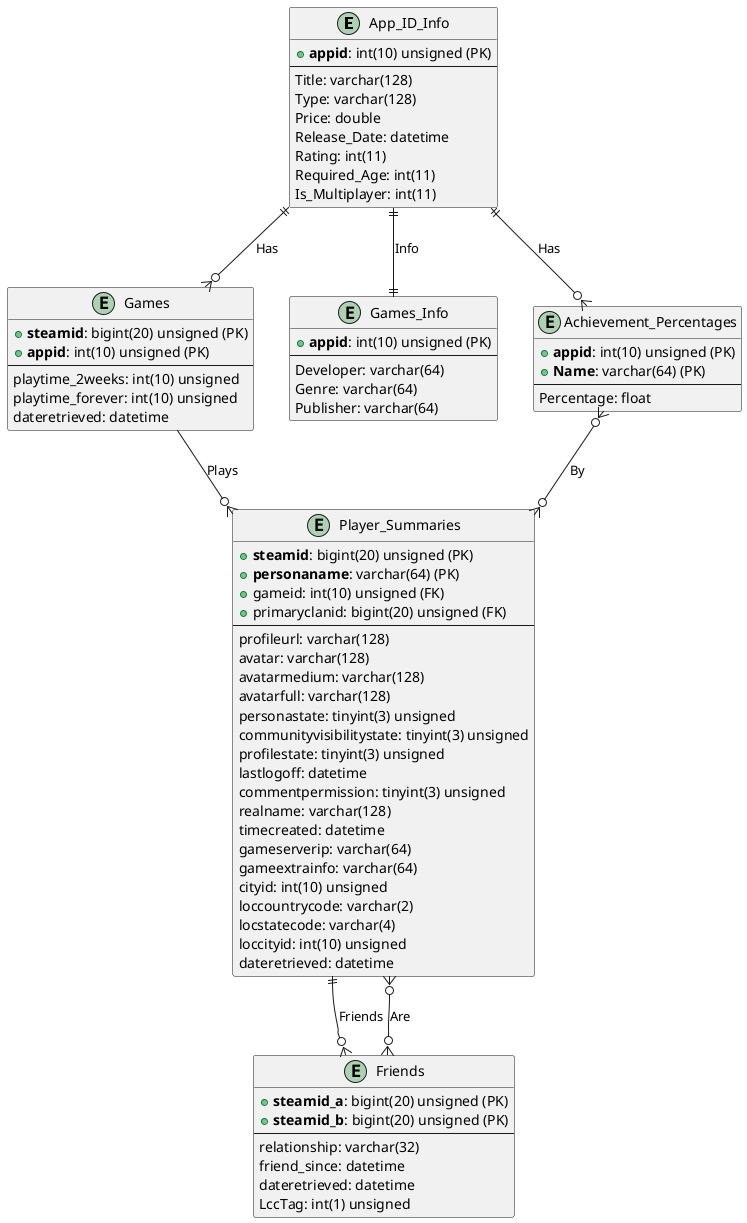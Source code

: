 @startuml erDiagram

!define table(x) class x << (T,#FFAAAA) >>
!define entity(x) class x << (E,#AAAAFF) >>

entity "App_ID_Info" {
  +**appid**: int(10) unsigned (PK)
  --
  Title: varchar(128)
  Type: varchar(128)
  Price: double
  Release_Date: datetime
  Rating: int(11)
  Required_Age: int(11)
  Is_Multiplayer: int(11)
}

entity "Games" {
  +**steamid**: bigint(20) unsigned (PK)
  +**appid**: int(10) unsigned (PK)
  --
  playtime_2weeks: int(10) unsigned
  playtime_forever: int(10) unsigned
  dateretrieved: datetime
}

entity "Games_Info" {
  +**appid**: int(10) unsigned (PK)
  --
  Developer: varchar(64)
  Genre: varchar(64)
  Publisher: varchar(64)
}

entity "Player_Summaries" {
  +**steamid**: bigint(20) unsigned (PK)
  + **personaname**: varchar(64) (PK)
  + gameid: int(10) unsigned (FK)
  + primaryclanid: bigint(20) unsigned (FK)
  --
  profileurl: varchar(128)
  avatar: varchar(128)
  avatarmedium: varchar(128)
  avatarfull: varchar(128)
  personastate: tinyint(3) unsigned
  communityvisibilitystate: tinyint(3) unsigned
  profilestate: tinyint(3) unsigned
  lastlogoff: datetime
  commentpermission: tinyint(3) unsigned
  realname: varchar(128)
  timecreated: datetime
  gameserverip: varchar(64)
  gameextrainfo: varchar(64)
  cityid: int(10) unsigned
  loccountrycode: varchar(2)
  locstatecode: varchar(4)
  loccityid: int(10) unsigned
  dateretrieved: datetime
}

entity "Achievement_Percentages" {
  +**appid**: int(10) unsigned (PK)
  +**Name**: varchar(64) (PK)
  --
  Percentage: float
}

entity "Friends" {
  +**steamid_a**: bigint(20) unsigned (PK)
  +**steamid_b**: bigint(20) unsigned (PK)
  --
  relationship: varchar(32)
  friend_since: datetime
  dateretrieved: datetime
  LccTag: int(1) unsigned
}

' Relationships
App_ID_Info ||--o{ Games : Has
App_ID_Info ||--|| Games_Info : Info
App_ID_Info ||--o{ Achievement_Percentages : Has
Achievement_Percentages }o--o{ Player_Summaries : By
Player_Summaries ||--o{ Friends : Friends
Friends }o--o{ Player_Summaries : Are
Games --o{ Player_Summaries : Plays

@enduml
